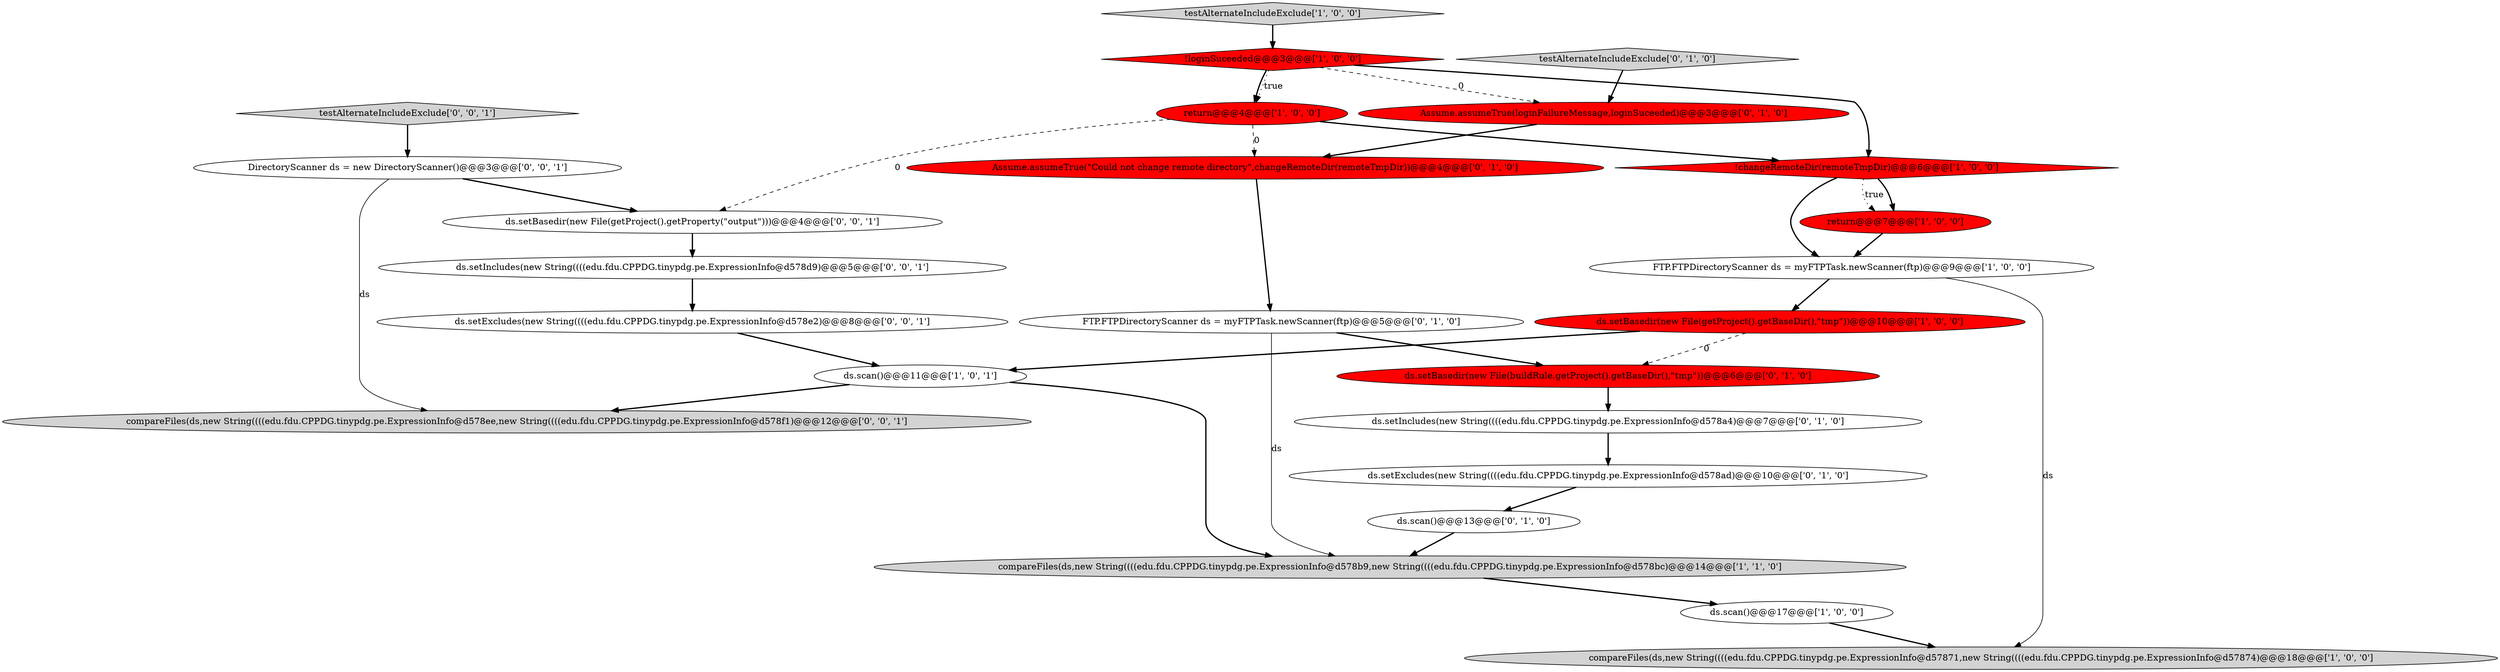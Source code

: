 digraph {
21 [style = filled, label = "ds.setBasedir(new File(getProject().getProperty(\"output\")))@@@4@@@['0', '0', '1']", fillcolor = white, shape = ellipse image = "AAA0AAABBB3BBB"];
5 [style = filled, label = "ds.setBasedir(new File(getProject().getBaseDir(),\"tmp\"))@@@10@@@['1', '0', '0']", fillcolor = red, shape = ellipse image = "AAA1AAABBB1BBB"];
24 [style = filled, label = "ds.setIncludes(new String((((edu.fdu.CPPDG.tinypdg.pe.ExpressionInfo@d578d9)@@@5@@@['0', '0', '1']", fillcolor = white, shape = ellipse image = "AAA0AAABBB3BBB"];
4 [style = filled, label = "FTP.FTPDirectoryScanner ds = myFTPTask.newScanner(ftp)@@@9@@@['1', '0', '0']", fillcolor = white, shape = ellipse image = "AAA0AAABBB1BBB"];
15 [style = filled, label = "ds.scan()@@@13@@@['0', '1', '0']", fillcolor = white, shape = ellipse image = "AAA0AAABBB2BBB"];
18 [style = filled, label = "Assume.assumeTrue(loginFailureMessage,loginSuceeded)@@@3@@@['0', '1', '0']", fillcolor = red, shape = ellipse image = "AAA1AAABBB2BBB"];
2 [style = filled, label = "ds.scan()@@@11@@@['1', '0', '1']", fillcolor = white, shape = ellipse image = "AAA0AAABBB1BBB"];
19 [style = filled, label = "compareFiles(ds,new String((((edu.fdu.CPPDG.tinypdg.pe.ExpressionInfo@d578ee,new String((((edu.fdu.CPPDG.tinypdg.pe.ExpressionInfo@d578f1)@@@12@@@['0', '0', '1']", fillcolor = lightgray, shape = ellipse image = "AAA0AAABBB3BBB"];
16 [style = filled, label = "ds.setIncludes(new String((((edu.fdu.CPPDG.tinypdg.pe.ExpressionInfo@d578a4)@@@7@@@['0', '1', '0']", fillcolor = white, shape = ellipse image = "AAA0AAABBB2BBB"];
3 [style = filled, label = "testAlternateIncludeExclude['1', '0', '0']", fillcolor = lightgray, shape = diamond image = "AAA0AAABBB1BBB"];
12 [style = filled, label = "Assume.assumeTrue(\"Could not change remote directory\",changeRemoteDir(remoteTmpDir))@@@4@@@['0', '1', '0']", fillcolor = red, shape = ellipse image = "AAA1AAABBB2BBB"];
6 [style = filled, label = "compareFiles(ds,new String((((edu.fdu.CPPDG.tinypdg.pe.ExpressionInfo@d57871,new String((((edu.fdu.CPPDG.tinypdg.pe.ExpressionInfo@d57874)@@@18@@@['1', '0', '0']", fillcolor = lightgray, shape = ellipse image = "AAA0AAABBB1BBB"];
10 [style = filled, label = "ds.scan()@@@17@@@['1', '0', '0']", fillcolor = white, shape = ellipse image = "AAA0AAABBB1BBB"];
1 [style = filled, label = "return@@@7@@@['1', '0', '0']", fillcolor = red, shape = ellipse image = "AAA1AAABBB1BBB"];
22 [style = filled, label = "ds.setExcludes(new String((((edu.fdu.CPPDG.tinypdg.pe.ExpressionInfo@d578e2)@@@8@@@['0', '0', '1']", fillcolor = white, shape = ellipse image = "AAA0AAABBB3BBB"];
13 [style = filled, label = "ds.setBasedir(new File(buildRule.getProject().getBaseDir(),\"tmp\"))@@@6@@@['0', '1', '0']", fillcolor = red, shape = ellipse image = "AAA1AAABBB2BBB"];
9 [style = filled, label = "compareFiles(ds,new String((((edu.fdu.CPPDG.tinypdg.pe.ExpressionInfo@d578b9,new String((((edu.fdu.CPPDG.tinypdg.pe.ExpressionInfo@d578bc)@@@14@@@['1', '1', '0']", fillcolor = lightgray, shape = ellipse image = "AAA0AAABBB1BBB"];
11 [style = filled, label = "FTP.FTPDirectoryScanner ds = myFTPTask.newScanner(ftp)@@@5@@@['0', '1', '0']", fillcolor = white, shape = ellipse image = "AAA0AAABBB2BBB"];
8 [style = filled, label = "return@@@4@@@['1', '0', '0']", fillcolor = red, shape = ellipse image = "AAA1AAABBB1BBB"];
20 [style = filled, label = "testAlternateIncludeExclude['0', '0', '1']", fillcolor = lightgray, shape = diamond image = "AAA0AAABBB3BBB"];
14 [style = filled, label = "ds.setExcludes(new String((((edu.fdu.CPPDG.tinypdg.pe.ExpressionInfo@d578ad)@@@10@@@['0', '1', '0']", fillcolor = white, shape = ellipse image = "AAA0AAABBB2BBB"];
0 [style = filled, label = "!loginSuceeded@@@3@@@['1', '0', '0']", fillcolor = red, shape = diamond image = "AAA1AAABBB1BBB"];
23 [style = filled, label = "DirectoryScanner ds = new DirectoryScanner()@@@3@@@['0', '0', '1']", fillcolor = white, shape = ellipse image = "AAA0AAABBB3BBB"];
17 [style = filled, label = "testAlternateIncludeExclude['0', '1', '0']", fillcolor = lightgray, shape = diamond image = "AAA0AAABBB2BBB"];
7 [style = filled, label = "!changeRemoteDir(remoteTmpDir)@@@6@@@['1', '0', '0']", fillcolor = red, shape = diamond image = "AAA1AAABBB1BBB"];
5->13 [style = dashed, label="0"];
1->4 [style = bold, label=""];
2->19 [style = bold, label=""];
7->1 [style = bold, label=""];
22->2 [style = bold, label=""];
23->19 [style = solid, label="ds"];
12->11 [style = bold, label=""];
18->12 [style = bold, label=""];
11->9 [style = solid, label="ds"];
8->12 [style = dashed, label="0"];
21->24 [style = bold, label=""];
7->4 [style = bold, label=""];
2->9 [style = bold, label=""];
9->10 [style = bold, label=""];
8->21 [style = dashed, label="0"];
24->22 [style = bold, label=""];
10->6 [style = bold, label=""];
13->16 [style = bold, label=""];
3->0 [style = bold, label=""];
8->7 [style = bold, label=""];
0->7 [style = bold, label=""];
0->8 [style = dotted, label="true"];
4->6 [style = solid, label="ds"];
5->2 [style = bold, label=""];
20->23 [style = bold, label=""];
23->21 [style = bold, label=""];
15->9 [style = bold, label=""];
11->13 [style = bold, label=""];
0->8 [style = bold, label=""];
0->18 [style = dashed, label="0"];
16->14 [style = bold, label=""];
14->15 [style = bold, label=""];
7->1 [style = dotted, label="true"];
4->5 [style = bold, label=""];
17->18 [style = bold, label=""];
}
